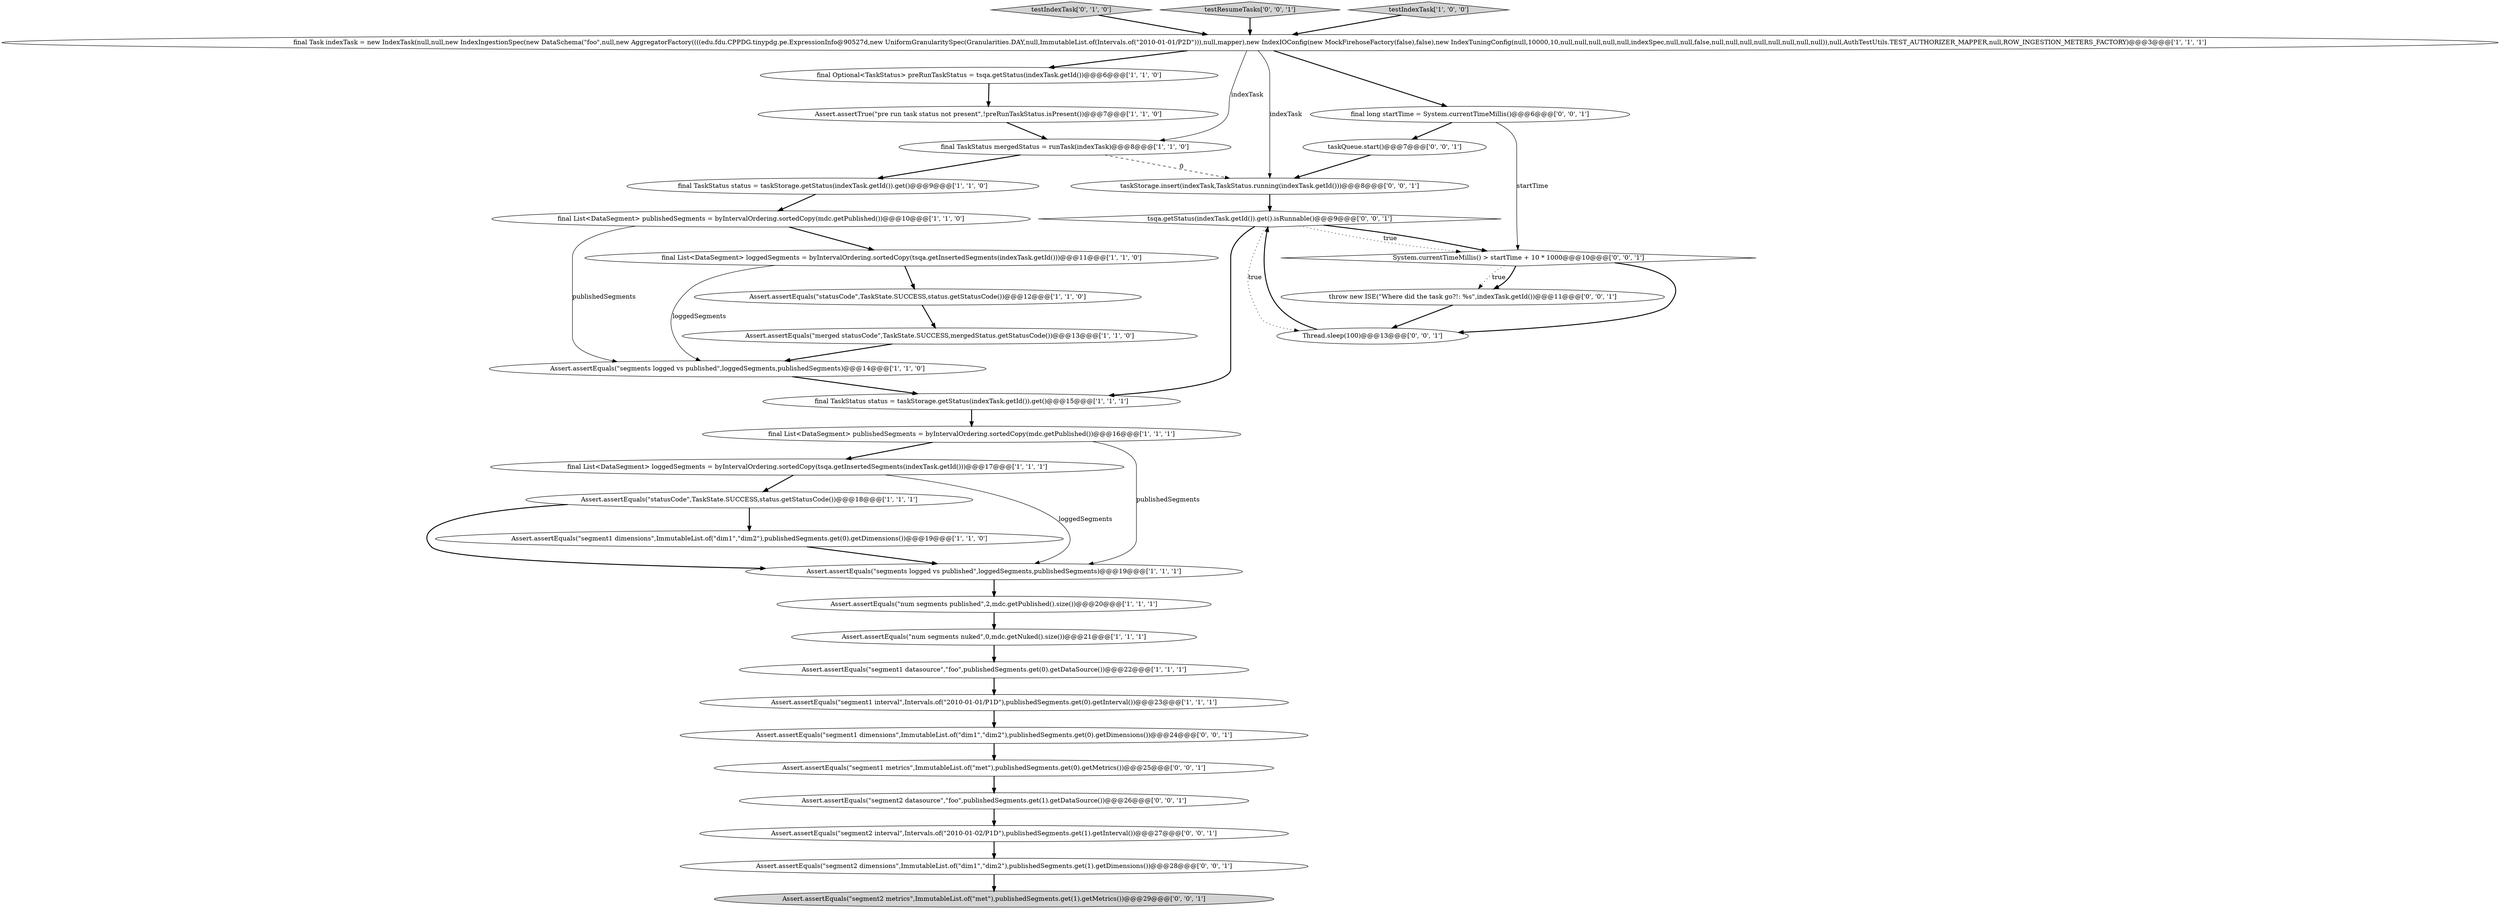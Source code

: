 digraph {
13 [style = filled, label = "final List<DataSegment> loggedSegments = byIntervalOrdering.sortedCopy(tsqa.getInsertedSegments(indexTask.getId()))@@@17@@@['1', '1', '1']", fillcolor = white, shape = ellipse image = "AAA0AAABBB1BBB"];
15 [style = filled, label = "Assert.assertEquals(\"statusCode\",TaskState.SUCCESS,status.getStatusCode())@@@12@@@['1', '1', '0']", fillcolor = white, shape = ellipse image = "AAA0AAABBB1BBB"];
20 [style = filled, label = "Assert.assertEquals(\"segment1 dimensions\",ImmutableList.of(\"dim1\",\"dim2\"),publishedSegments.get(0).getDimensions())@@@19@@@['1', '1', '0']", fillcolor = white, shape = ellipse image = "AAA0AAABBB1BBB"];
35 [style = filled, label = "System.currentTimeMillis() > startTime + 10 * 1000@@@10@@@['0', '0', '1']", fillcolor = white, shape = diamond image = "AAA0AAABBB3BBB"];
14 [style = filled, label = "Assert.assertEquals(\"num segments published\",2,mdc.getPublished().size())@@@20@@@['1', '1', '1']", fillcolor = white, shape = ellipse image = "AAA0AAABBB1BBB"];
24 [style = filled, label = "throw new ISE(\"Where did the task go?!: %s\",indexTask.getId())@@@11@@@['0', '0', '1']", fillcolor = white, shape = ellipse image = "AAA0AAABBB3BBB"];
17 [style = filled, label = "Assert.assertEquals(\"segments logged vs published\",loggedSegments,publishedSegments)@@@19@@@['1', '1', '1']", fillcolor = white, shape = ellipse image = "AAA0AAABBB1BBB"];
0 [style = filled, label = "Assert.assertEquals(\"segment1 interval\",Intervals.of(\"2010-01-01/P1D\"),publishedSegments.get(0).getInterval())@@@23@@@['1', '1', '1']", fillcolor = white, shape = ellipse image = "AAA0AAABBB1BBB"];
19 [style = filled, label = "final TaskStatus status = taskStorage.getStatus(indexTask.getId()).get()@@@15@@@['1', '1', '1']", fillcolor = white, shape = ellipse image = "AAA0AAABBB1BBB"];
16 [style = filled, label = "final Optional<TaskStatus> preRunTaskStatus = tsqa.getStatus(indexTask.getId())@@@6@@@['1', '1', '0']", fillcolor = white, shape = ellipse image = "AAA0AAABBB1BBB"];
3 [style = filled, label = "Assert.assertTrue(\"pre run task status not present\",!preRunTaskStatus.isPresent())@@@7@@@['1', '1', '0']", fillcolor = white, shape = ellipse image = "AAA0AAABBB1BBB"];
29 [style = filled, label = "Assert.assertEquals(\"segment2 interval\",Intervals.of(\"2010-01-02/P1D\"),publishedSegments.get(1).getInterval())@@@27@@@['0', '0', '1']", fillcolor = white, shape = ellipse image = "AAA0AAABBB3BBB"];
33 [style = filled, label = "Assert.assertEquals(\"segment1 metrics\",ImmutableList.of(\"met\"),publishedSegments.get(0).getMetrics())@@@25@@@['0', '0', '1']", fillcolor = white, shape = ellipse image = "AAA0AAABBB3BBB"];
7 [style = filled, label = "Assert.assertEquals(\"statusCode\",TaskState.SUCCESS,status.getStatusCode())@@@18@@@['1', '1', '1']", fillcolor = white, shape = ellipse image = "AAA0AAABBB1BBB"];
21 [style = filled, label = "testIndexTask['0', '1', '0']", fillcolor = lightgray, shape = diamond image = "AAA0AAABBB2BBB"];
27 [style = filled, label = "Assert.assertEquals(\"segment2 metrics\",ImmutableList.of(\"met\"),publishedSegments.get(1).getMetrics())@@@29@@@['0', '0', '1']", fillcolor = lightgray, shape = ellipse image = "AAA0AAABBB3BBB"];
34 [style = filled, label = "Assert.assertEquals(\"segment2 dimensions\",ImmutableList.of(\"dim1\",\"dim2\"),publishedSegments.get(1).getDimensions())@@@28@@@['0', '0', '1']", fillcolor = white, shape = ellipse image = "AAA0AAABBB3BBB"];
12 [style = filled, label = "final TaskStatus mergedStatus = runTask(indexTask)@@@8@@@['1', '1', '0']", fillcolor = white, shape = ellipse image = "AAA0AAABBB1BBB"];
23 [style = filled, label = "taskQueue.start()@@@7@@@['0', '0', '1']", fillcolor = white, shape = ellipse image = "AAA0AAABBB3BBB"];
6 [style = filled, label = "final List<DataSegment> publishedSegments = byIntervalOrdering.sortedCopy(mdc.getPublished())@@@10@@@['1', '1', '0']", fillcolor = white, shape = ellipse image = "AAA0AAABBB1BBB"];
18 [style = filled, label = "final TaskStatus status = taskStorage.getStatus(indexTask.getId()).get()@@@9@@@['1', '1', '0']", fillcolor = white, shape = ellipse image = "AAA0AAABBB1BBB"];
25 [style = filled, label = "Thread.sleep(100)@@@13@@@['0', '0', '1']", fillcolor = white, shape = ellipse image = "AAA0AAABBB3BBB"];
28 [style = filled, label = "taskStorage.insert(indexTask,TaskStatus.running(indexTask.getId()))@@@8@@@['0', '0', '1']", fillcolor = white, shape = ellipse image = "AAA0AAABBB3BBB"];
5 [style = filled, label = "Assert.assertEquals(\"segment1 datasource\",\"foo\",publishedSegments.get(0).getDataSource())@@@22@@@['1', '1', '1']", fillcolor = white, shape = ellipse image = "AAA0AAABBB1BBB"];
10 [style = filled, label = "Assert.assertEquals(\"num segments nuked\",0,mdc.getNuked().size())@@@21@@@['1', '1', '1']", fillcolor = white, shape = ellipse image = "AAA0AAABBB1BBB"];
2 [style = filled, label = "Assert.assertEquals(\"merged statusCode\",TaskState.SUCCESS,mergedStatus.getStatusCode())@@@13@@@['1', '1', '0']", fillcolor = white, shape = ellipse image = "AAA0AAABBB1BBB"];
4 [style = filled, label = "final Task indexTask = new IndexTask(null,null,new IndexIngestionSpec(new DataSchema(\"foo\",null,new AggregatorFactory((((edu.fdu.CPPDG.tinypdg.pe.ExpressionInfo@90527d,new UniformGranularitySpec(Granularities.DAY,null,ImmutableList.of(Intervals.of(\"2010-01-01/P2D\"))),null,mapper),new IndexIOConfig(new MockFirehoseFactory(false),false),new IndexTuningConfig(null,10000,10,null,null,null,null,null,indexSpec,null,null,false,null,null,null,null,null,null,null,null)),null,AuthTestUtils.TEST_AUTHORIZER_MAPPER,null,ROW_INGESTION_METERS_FACTORY)@@@3@@@['1', '1', '1']", fillcolor = white, shape = ellipse image = "AAA0AAABBB1BBB"];
8 [style = filled, label = "Assert.assertEquals(\"segments logged vs published\",loggedSegments,publishedSegments)@@@14@@@['1', '1', '0']", fillcolor = white, shape = ellipse image = "AAA0AAABBB1BBB"];
32 [style = filled, label = "final long startTime = System.currentTimeMillis()@@@6@@@['0', '0', '1']", fillcolor = white, shape = ellipse image = "AAA0AAABBB3BBB"];
31 [style = filled, label = "testResumeTasks['0', '0', '1']", fillcolor = lightgray, shape = diamond image = "AAA0AAABBB3BBB"];
22 [style = filled, label = "Assert.assertEquals(\"segment2 datasource\",\"foo\",publishedSegments.get(1).getDataSource())@@@26@@@['0', '0', '1']", fillcolor = white, shape = ellipse image = "AAA0AAABBB3BBB"];
11 [style = filled, label = "testIndexTask['1', '0', '0']", fillcolor = lightgray, shape = diamond image = "AAA0AAABBB1BBB"];
30 [style = filled, label = "Assert.assertEquals(\"segment1 dimensions\",ImmutableList.of(\"dim1\",\"dim2\"),publishedSegments.get(0).getDimensions())@@@24@@@['0', '0', '1']", fillcolor = white, shape = ellipse image = "AAA0AAABBB3BBB"];
26 [style = filled, label = "tsqa.getStatus(indexTask.getId()).get().isRunnable()@@@9@@@['0', '0', '1']", fillcolor = white, shape = diamond image = "AAA0AAABBB3BBB"];
1 [style = filled, label = "final List<DataSegment> loggedSegments = byIntervalOrdering.sortedCopy(tsqa.getInsertedSegments(indexTask.getId()))@@@11@@@['1', '1', '0']", fillcolor = white, shape = ellipse image = "AAA0AAABBB1BBB"];
9 [style = filled, label = "final List<DataSegment> publishedSegments = byIntervalOrdering.sortedCopy(mdc.getPublished())@@@16@@@['1', '1', '1']", fillcolor = white, shape = ellipse image = "AAA0AAABBB1BBB"];
16->3 [style = bold, label=""];
0->30 [style = bold, label=""];
15->2 [style = bold, label=""];
20->17 [style = bold, label=""];
32->23 [style = bold, label=""];
7->17 [style = bold, label=""];
4->28 [style = solid, label="indexTask"];
30->33 [style = bold, label=""];
32->35 [style = solid, label="startTime"];
35->24 [style = dotted, label="true"];
26->25 [style = dotted, label="true"];
8->19 [style = bold, label=""];
1->15 [style = bold, label=""];
4->12 [style = solid, label="indexTask"];
11->4 [style = bold, label=""];
22->29 [style = bold, label=""];
14->10 [style = bold, label=""];
31->4 [style = bold, label=""];
28->26 [style = bold, label=""];
7->20 [style = bold, label=""];
3->12 [style = bold, label=""];
29->34 [style = bold, label=""];
26->19 [style = bold, label=""];
9->17 [style = solid, label="publishedSegments"];
35->24 [style = bold, label=""];
35->25 [style = bold, label=""];
23->28 [style = bold, label=""];
6->1 [style = bold, label=""];
1->8 [style = solid, label="loggedSegments"];
10->5 [style = bold, label=""];
5->0 [style = bold, label=""];
19->9 [style = bold, label=""];
18->6 [style = bold, label=""];
17->14 [style = bold, label=""];
13->7 [style = bold, label=""];
24->25 [style = bold, label=""];
33->22 [style = bold, label=""];
12->28 [style = dashed, label="0"];
13->17 [style = solid, label="loggedSegments"];
25->26 [style = bold, label=""];
26->35 [style = bold, label=""];
12->18 [style = bold, label=""];
9->13 [style = bold, label=""];
6->8 [style = solid, label="publishedSegments"];
26->35 [style = dotted, label="true"];
34->27 [style = bold, label=""];
4->32 [style = bold, label=""];
4->16 [style = bold, label=""];
2->8 [style = bold, label=""];
21->4 [style = bold, label=""];
}
